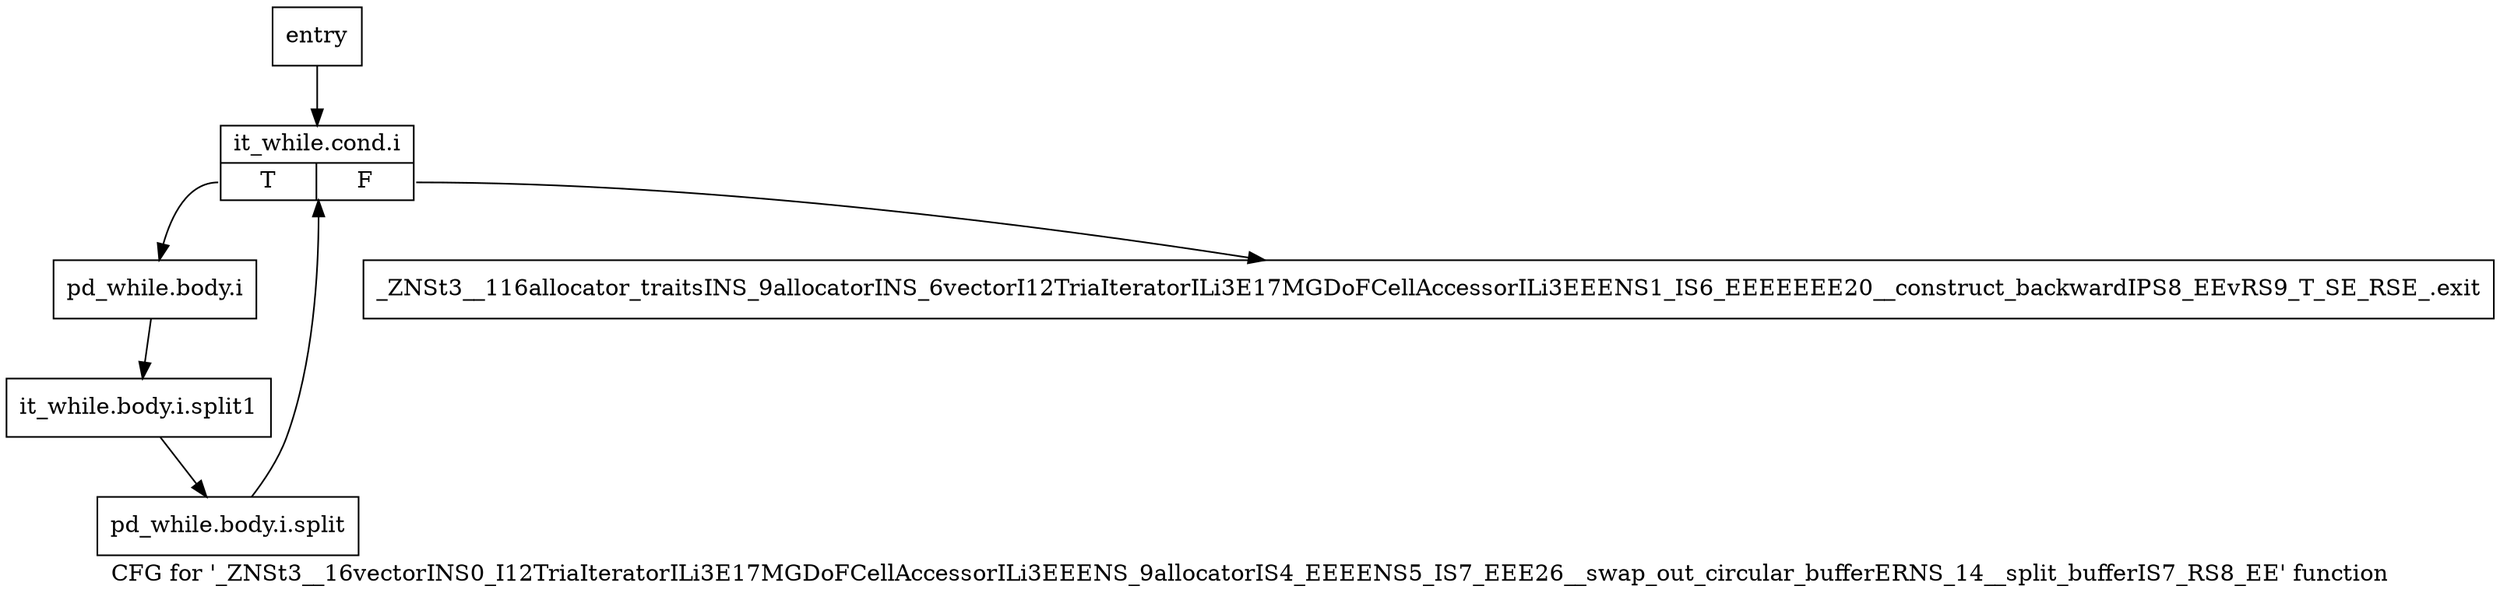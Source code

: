 digraph "CFG for '_ZNSt3__16vectorINS0_I12TriaIteratorILi3E17MGDoFCellAccessorILi3EEENS_9allocatorIS4_EEEENS5_IS7_EEE26__swap_out_circular_bufferERNS_14__split_bufferIS7_RS8_EE' function" {
	label="CFG for '_ZNSt3__16vectorINS0_I12TriaIteratorILi3E17MGDoFCellAccessorILi3EEENS_9allocatorIS4_EEEENS5_IS7_EEE26__swap_out_circular_bufferERNS_14__split_bufferIS7_RS8_EE' function";

	Node0x5f026a0 [shape=record,label="{entry}"];
	Node0x5f026a0 -> Node0x5f026f0;
	Node0x5f026f0 [shape=record,label="{it_while.cond.i|{<s0>T|<s1>F}}"];
	Node0x5f026f0:s0 -> Node0x5f02740;
	Node0x5f026f0:s1 -> Node0x5f02790;
	Node0x5f02740 [shape=record,label="{pd_while.body.i}"];
	Node0x5f02740 -> Node0xa9fb6d0;
	Node0xa9fb6d0 [shape=record,label="{it_while.body.i.split1}"];
	Node0xa9fb6d0 -> Node0xa9fadc0;
	Node0xa9fadc0 [shape=record,label="{pd_while.body.i.split}"];
	Node0xa9fadc0 -> Node0x5f026f0;
	Node0x5f02790 [shape=record,label="{_ZNSt3__116allocator_traitsINS_9allocatorINS_6vectorI12TriaIteratorILi3E17MGDoFCellAccessorILi3EEENS1_IS6_EEEEEEE20__construct_backwardIPS8_EEvRS9_T_SE_RSE_.exit}"];
}
